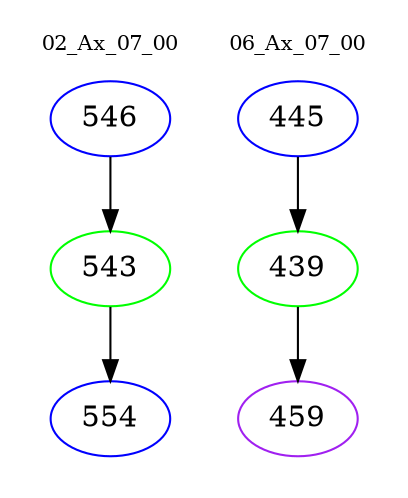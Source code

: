digraph{
subgraph cluster_0 {
color = white
label = "02_Ax_07_00";
fontsize=10;
T0_546 [label="546", color="blue"]
T0_546 -> T0_543 [color="black"]
T0_543 [label="543", color="green"]
T0_543 -> T0_554 [color="black"]
T0_554 [label="554", color="blue"]
}
subgraph cluster_1 {
color = white
label = "06_Ax_07_00";
fontsize=10;
T1_445 [label="445", color="blue"]
T1_445 -> T1_439 [color="black"]
T1_439 [label="439", color="green"]
T1_439 -> T1_459 [color="black"]
T1_459 [label="459", color="purple"]
}
}
